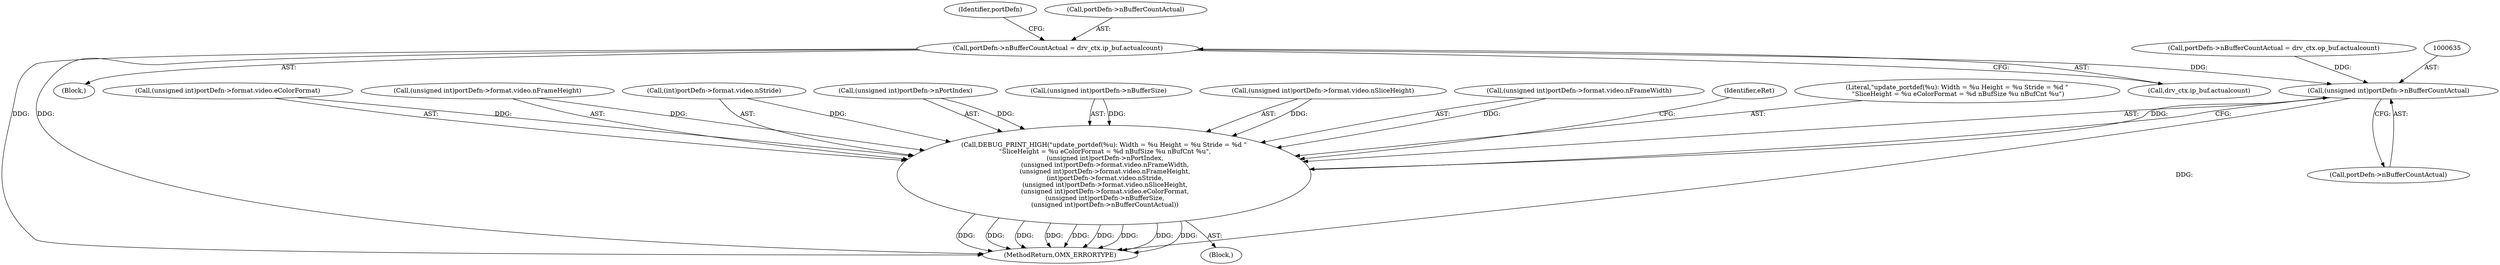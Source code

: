 digraph "0_Android_560ccdb509a7b86186fac0fce1b25bd9a3e6a6e8_3@pointer" {
"1000188" [label="(Call,portDefn->nBufferCountActual = drv_ctx.ip_buf.actualcount)"];
"1000634" [label="(Call,(unsigned int)portDefn->nBufferCountActual)"];
"1000577" [label="(Call,DEBUG_PRINT_HIGH(\"update_portdef(%u): Width = %u Height = %u Stride = %d \"\n \"SliceHeight = %u eColorFormat = %d nBufSize %u nBufCnt %u\",\n (unsigned int)portDefn->nPortIndex,\n (unsigned int)portDefn->format.video.nFrameWidth,\n (unsigned int)portDefn->format.video.nFrameHeight,\n (int)portDefn->format.video.nStride,\n (unsigned int)portDefn->format.video.nSliceHeight,\n (unsigned int)portDefn->format.video.eColorFormat,\n (unsigned int)portDefn->nBufferSize,\n (unsigned int)portDefn->nBufferCountActual))"];
"1000199" [label="(Identifier,portDefn)"];
"1000182" [label="(Block,)"];
"1000620" [label="(Call,(unsigned int)portDefn->format.video.eColorFormat)"];
"1000593" [label="(Call,(unsigned int)portDefn->format.video.nFrameHeight)"];
"1000189" [label="(Call,portDefn->nBufferCountActual)"];
"1000577" [label="(Call,DEBUG_PRINT_HIGH(\"update_portdef(%u): Width = %u Height = %u Stride = %d \"\n \"SliceHeight = %u eColorFormat = %d nBufSize %u nBufCnt %u\",\n (unsigned int)portDefn->nPortIndex,\n (unsigned int)portDefn->format.video.nFrameWidth,\n (unsigned int)portDefn->format.video.nFrameHeight,\n (int)portDefn->format.video.nStride,\n (unsigned int)portDefn->format.video.nSliceHeight,\n (unsigned int)portDefn->format.video.eColorFormat,\n (unsigned int)portDefn->nBufferSize,\n (unsigned int)portDefn->nBufferCountActual))"];
"1000602" [label="(Call,(int)portDefn->format.video.nStride)"];
"1000579" [label="(Call,(unsigned int)portDefn->nPortIndex)"];
"1000629" [label="(Call,(unsigned int)portDefn->nBufferSize)"];
"1000611" [label="(Call,(unsigned int)portDefn->format.video.nSliceHeight)"];
"1000296" [label="(Call,portDefn->nBufferCountActual = drv_ctx.op_buf.actualcount)"];
"1000188" [label="(Call,portDefn->nBufferCountActual = drv_ctx.ip_buf.actualcount)"];
"1000584" [label="(Call,(unsigned int)portDefn->format.video.nFrameWidth)"];
"1000192" [label="(Call,drv_ctx.ip_buf.actualcount)"];
"1000641" [label="(MethodReturn,OMX_ERRORTYPE)"];
"1000103" [label="(Block,)"];
"1000636" [label="(Call,portDefn->nBufferCountActual)"];
"1000640" [label="(Identifier,eRet)"];
"1000578" [label="(Literal,\"update_portdef(%u): Width = %u Height = %u Stride = %d \"\n \"SliceHeight = %u eColorFormat = %d nBufSize %u nBufCnt %u\")"];
"1000634" [label="(Call,(unsigned int)portDefn->nBufferCountActual)"];
"1000188" -> "1000182"  [label="AST: "];
"1000188" -> "1000192"  [label="CFG: "];
"1000189" -> "1000188"  [label="AST: "];
"1000192" -> "1000188"  [label="AST: "];
"1000199" -> "1000188"  [label="CFG: "];
"1000188" -> "1000641"  [label="DDG: "];
"1000188" -> "1000641"  [label="DDG: "];
"1000188" -> "1000634"  [label="DDG: "];
"1000634" -> "1000577"  [label="AST: "];
"1000634" -> "1000636"  [label="CFG: "];
"1000635" -> "1000634"  [label="AST: "];
"1000636" -> "1000634"  [label="AST: "];
"1000577" -> "1000634"  [label="CFG: "];
"1000634" -> "1000641"  [label="DDG: "];
"1000634" -> "1000577"  [label="DDG: "];
"1000296" -> "1000634"  [label="DDG: "];
"1000577" -> "1000103"  [label="AST: "];
"1000578" -> "1000577"  [label="AST: "];
"1000579" -> "1000577"  [label="AST: "];
"1000584" -> "1000577"  [label="AST: "];
"1000593" -> "1000577"  [label="AST: "];
"1000602" -> "1000577"  [label="AST: "];
"1000611" -> "1000577"  [label="AST: "];
"1000620" -> "1000577"  [label="AST: "];
"1000629" -> "1000577"  [label="AST: "];
"1000640" -> "1000577"  [label="CFG: "];
"1000577" -> "1000641"  [label="DDG: "];
"1000577" -> "1000641"  [label="DDG: "];
"1000577" -> "1000641"  [label="DDG: "];
"1000577" -> "1000641"  [label="DDG: "];
"1000577" -> "1000641"  [label="DDG: "];
"1000577" -> "1000641"  [label="DDG: "];
"1000577" -> "1000641"  [label="DDG: "];
"1000577" -> "1000641"  [label="DDG: "];
"1000577" -> "1000641"  [label="DDG: "];
"1000579" -> "1000577"  [label="DDG: "];
"1000584" -> "1000577"  [label="DDG: "];
"1000593" -> "1000577"  [label="DDG: "];
"1000602" -> "1000577"  [label="DDG: "];
"1000611" -> "1000577"  [label="DDG: "];
"1000620" -> "1000577"  [label="DDG: "];
"1000629" -> "1000577"  [label="DDG: "];
}
